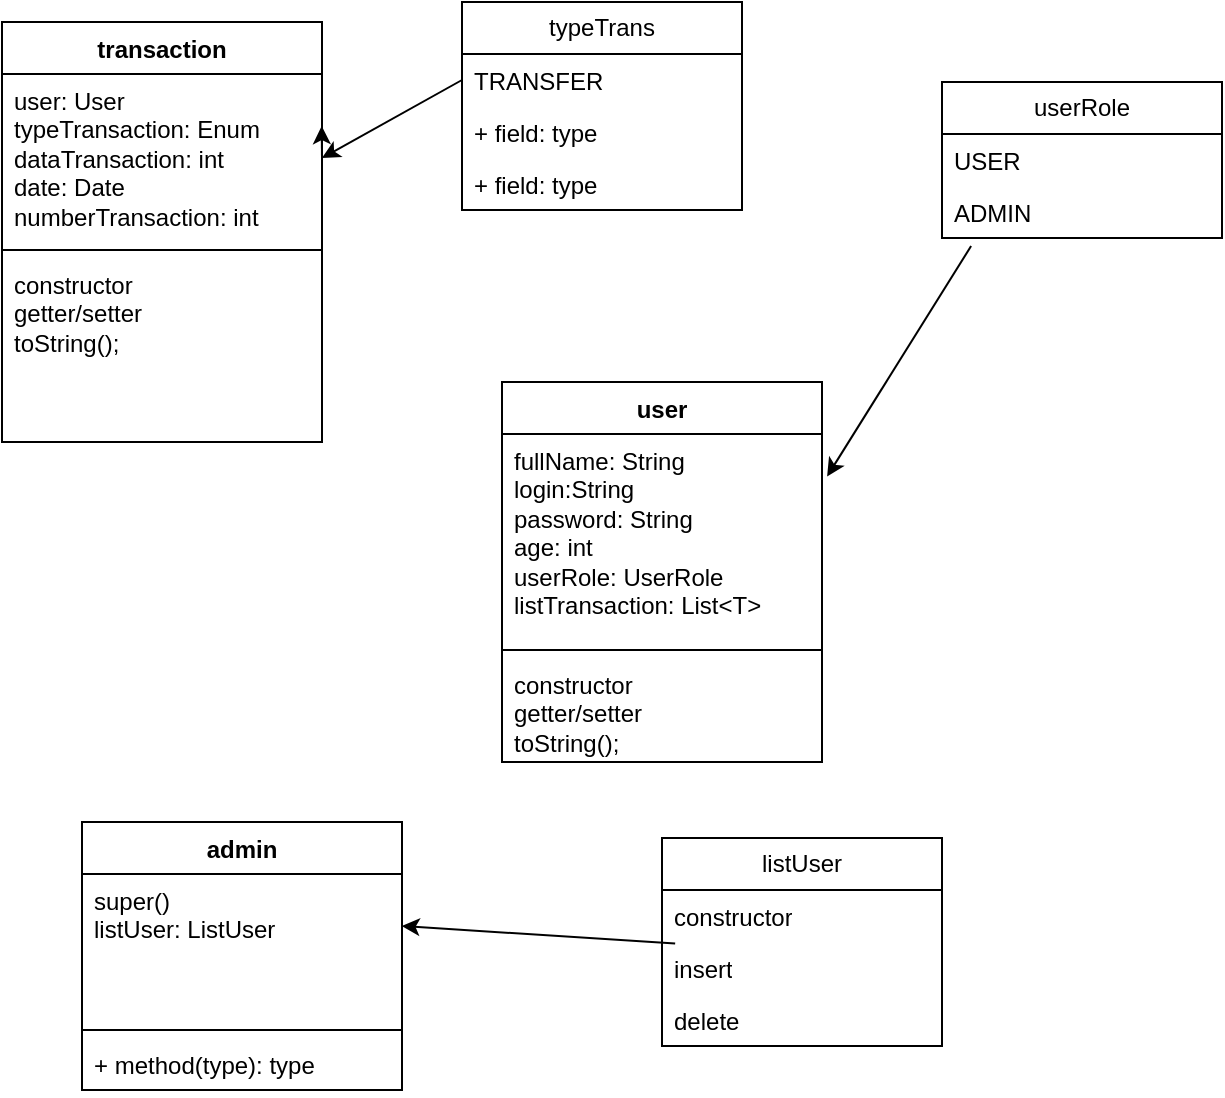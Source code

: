 <mxfile version="22.0.0" type="device">
  <diagram name="Страница — 1" id="Zg9HLRnK6rWxeKx_omo8">
    <mxGraphModel dx="777" dy="613" grid="1" gridSize="10" guides="1" tooltips="1" connect="1" arrows="1" fold="1" page="1" pageScale="1" pageWidth="827" pageHeight="1169" math="0" shadow="0">
      <root>
        <mxCell id="0" />
        <mxCell id="1" parent="0" />
        <mxCell id="xeBFjK0Q0adFYoCZOUP5-1" value="user" style="swimlane;fontStyle=1;align=center;verticalAlign=top;childLayout=stackLayout;horizontal=1;startSize=26;horizontalStack=0;resizeParent=1;resizeParentMax=0;resizeLast=0;collapsible=1;marginBottom=0;whiteSpace=wrap;html=1;" vertex="1" parent="1">
          <mxGeometry x="310" y="200" width="160" height="190" as="geometry" />
        </mxCell>
        <mxCell id="xeBFjK0Q0adFYoCZOUP5-2" value="fullName: String&lt;br&gt;login:String&lt;br&gt;password: String&lt;br&gt;age: int&lt;br&gt;userRole: UserRole&lt;br&gt;listTransaction: List&amp;lt;T&amp;gt;" style="text;strokeColor=none;fillColor=none;align=left;verticalAlign=top;spacingLeft=4;spacingRight=4;overflow=hidden;rotatable=0;points=[[0,0.5],[1,0.5]];portConstraint=eastwest;whiteSpace=wrap;html=1;" vertex="1" parent="xeBFjK0Q0adFYoCZOUP5-1">
          <mxGeometry y="26" width="160" height="104" as="geometry" />
        </mxCell>
        <mxCell id="xeBFjK0Q0adFYoCZOUP5-3" value="" style="line;strokeWidth=1;fillColor=none;align=left;verticalAlign=middle;spacingTop=-1;spacingLeft=3;spacingRight=3;rotatable=0;labelPosition=right;points=[];portConstraint=eastwest;strokeColor=inherit;" vertex="1" parent="xeBFjK0Q0adFYoCZOUP5-1">
          <mxGeometry y="130" width="160" height="8" as="geometry" />
        </mxCell>
        <mxCell id="xeBFjK0Q0adFYoCZOUP5-4" value="constructor&lt;br&gt;getter/setter&lt;br&gt;toString();&lt;br&gt;" style="text;strokeColor=none;fillColor=none;align=left;verticalAlign=top;spacingLeft=4;spacingRight=4;overflow=hidden;rotatable=0;points=[[0,0.5],[1,0.5]];portConstraint=eastwest;whiteSpace=wrap;html=1;" vertex="1" parent="xeBFjK0Q0adFYoCZOUP5-1">
          <mxGeometry y="138" width="160" height="52" as="geometry" />
        </mxCell>
        <mxCell id="xeBFjK0Q0adFYoCZOUP5-5" value="userRole" style="swimlane;fontStyle=0;childLayout=stackLayout;horizontal=1;startSize=26;fillColor=none;horizontalStack=0;resizeParent=1;resizeParentMax=0;resizeLast=0;collapsible=1;marginBottom=0;whiteSpace=wrap;html=1;" vertex="1" parent="1">
          <mxGeometry x="530" y="50" width="140" height="78" as="geometry" />
        </mxCell>
        <mxCell id="xeBFjK0Q0adFYoCZOUP5-6" value="USER" style="text;strokeColor=none;fillColor=none;align=left;verticalAlign=top;spacingLeft=4;spacingRight=4;overflow=hidden;rotatable=0;points=[[0,0.5],[1,0.5]];portConstraint=eastwest;whiteSpace=wrap;html=1;" vertex="1" parent="xeBFjK0Q0adFYoCZOUP5-5">
          <mxGeometry y="26" width="140" height="26" as="geometry" />
        </mxCell>
        <mxCell id="xeBFjK0Q0adFYoCZOUP5-7" value="ADMIN" style="text;strokeColor=none;fillColor=none;align=left;verticalAlign=top;spacingLeft=4;spacingRight=4;overflow=hidden;rotatable=0;points=[[0,0.5],[1,0.5]];portConstraint=eastwest;whiteSpace=wrap;html=1;" vertex="1" parent="xeBFjK0Q0adFYoCZOUP5-5">
          <mxGeometry y="52" width="140" height="26" as="geometry" />
        </mxCell>
        <mxCell id="xeBFjK0Q0adFYoCZOUP5-9" value="transaction" style="swimlane;fontStyle=1;align=center;verticalAlign=top;childLayout=stackLayout;horizontal=1;startSize=26;horizontalStack=0;resizeParent=1;resizeParentMax=0;resizeLast=0;collapsible=1;marginBottom=0;whiteSpace=wrap;html=1;" vertex="1" parent="1">
          <mxGeometry x="60" y="20" width="160" height="210" as="geometry" />
        </mxCell>
        <mxCell id="xeBFjK0Q0adFYoCZOUP5-10" value="user: User&lt;br&gt;typeTransaction: Enum&lt;br&gt;dataTransaction: int&lt;br&gt;date: Date&lt;br&gt;numberTransaction: int" style="text;strokeColor=none;fillColor=none;align=left;verticalAlign=top;spacingLeft=4;spacingRight=4;overflow=hidden;rotatable=0;points=[[0,0.5],[1,0.5]];portConstraint=eastwest;whiteSpace=wrap;html=1;" vertex="1" parent="xeBFjK0Q0adFYoCZOUP5-9">
          <mxGeometry y="26" width="160" height="84" as="geometry" />
        </mxCell>
        <mxCell id="xeBFjK0Q0adFYoCZOUP5-11" value="" style="line;strokeWidth=1;fillColor=none;align=left;verticalAlign=middle;spacingTop=-1;spacingLeft=3;spacingRight=3;rotatable=0;labelPosition=right;points=[];portConstraint=eastwest;strokeColor=inherit;" vertex="1" parent="xeBFjK0Q0adFYoCZOUP5-9">
          <mxGeometry y="110" width="160" height="8" as="geometry" />
        </mxCell>
        <mxCell id="xeBFjK0Q0adFYoCZOUP5-12" value="constructor&lt;br&gt;getter/setter&lt;br&gt;toString();" style="text;strokeColor=none;fillColor=none;align=left;verticalAlign=top;spacingLeft=4;spacingRight=4;overflow=hidden;rotatable=0;points=[[0,0.5],[1,0.5]];portConstraint=eastwest;whiteSpace=wrap;html=1;" vertex="1" parent="xeBFjK0Q0adFYoCZOUP5-9">
          <mxGeometry y="118" width="160" height="92" as="geometry" />
        </mxCell>
        <mxCell id="xeBFjK0Q0adFYoCZOUP5-18" style="edgeStyle=orthogonalEdgeStyle;rounded=0;orthogonalLoop=1;jettySize=auto;html=1;exitX=1;exitY=0.5;exitDx=0;exitDy=0;entryX=0.999;entryY=0.31;entryDx=0;entryDy=0;entryPerimeter=0;" edge="1" parent="xeBFjK0Q0adFYoCZOUP5-9" source="xeBFjK0Q0adFYoCZOUP5-10" target="xeBFjK0Q0adFYoCZOUP5-10">
          <mxGeometry relative="1" as="geometry" />
        </mxCell>
        <mxCell id="xeBFjK0Q0adFYoCZOUP5-13" value="typeTrans" style="swimlane;fontStyle=0;childLayout=stackLayout;horizontal=1;startSize=26;fillColor=none;horizontalStack=0;resizeParent=1;resizeParentMax=0;resizeLast=0;collapsible=1;marginBottom=0;whiteSpace=wrap;html=1;" vertex="1" parent="1">
          <mxGeometry x="290" y="10" width="140" height="104" as="geometry" />
        </mxCell>
        <mxCell id="xeBFjK0Q0adFYoCZOUP5-14" value="TRANSFER" style="text;strokeColor=none;fillColor=none;align=left;verticalAlign=top;spacingLeft=4;spacingRight=4;overflow=hidden;rotatable=0;points=[[0,0.5],[1,0.5]];portConstraint=eastwest;whiteSpace=wrap;html=1;" vertex="1" parent="xeBFjK0Q0adFYoCZOUP5-13">
          <mxGeometry y="26" width="140" height="26" as="geometry" />
        </mxCell>
        <mxCell id="xeBFjK0Q0adFYoCZOUP5-15" value="+ field: type" style="text;strokeColor=none;fillColor=none;align=left;verticalAlign=top;spacingLeft=4;spacingRight=4;overflow=hidden;rotatable=0;points=[[0,0.5],[1,0.5]];portConstraint=eastwest;whiteSpace=wrap;html=1;" vertex="1" parent="xeBFjK0Q0adFYoCZOUP5-13">
          <mxGeometry y="52" width="140" height="26" as="geometry" />
        </mxCell>
        <mxCell id="xeBFjK0Q0adFYoCZOUP5-16" value="+ field: type" style="text;strokeColor=none;fillColor=none;align=left;verticalAlign=top;spacingLeft=4;spacingRight=4;overflow=hidden;rotatable=0;points=[[0,0.5],[1,0.5]];portConstraint=eastwest;whiteSpace=wrap;html=1;" vertex="1" parent="xeBFjK0Q0adFYoCZOUP5-13">
          <mxGeometry y="78" width="140" height="26" as="geometry" />
        </mxCell>
        <mxCell id="xeBFjK0Q0adFYoCZOUP5-17" value="" style="endArrow=classic;html=1;rounded=0;entryX=1;entryY=0.5;entryDx=0;entryDy=0;exitX=0;exitY=0.5;exitDx=0;exitDy=0;" edge="1" parent="1" source="xeBFjK0Q0adFYoCZOUP5-14" target="xeBFjK0Q0adFYoCZOUP5-10">
          <mxGeometry width="50" height="50" relative="1" as="geometry">
            <mxPoint x="340" y="240" as="sourcePoint" />
            <mxPoint x="390" y="190" as="targetPoint" />
            <Array as="points" />
          </mxGeometry>
        </mxCell>
        <mxCell id="xeBFjK0Q0adFYoCZOUP5-19" value="" style="endArrow=classic;html=1;rounded=0;entryX=1.016;entryY=0.204;entryDx=0;entryDy=0;entryPerimeter=0;exitX=0.104;exitY=1.154;exitDx=0;exitDy=0;exitPerimeter=0;" edge="1" parent="1" source="xeBFjK0Q0adFYoCZOUP5-7" target="xeBFjK0Q0adFYoCZOUP5-2">
          <mxGeometry width="50" height="50" relative="1" as="geometry">
            <mxPoint x="560" y="200" as="sourcePoint" />
            <mxPoint x="610" y="150" as="targetPoint" />
          </mxGeometry>
        </mxCell>
        <mxCell id="xeBFjK0Q0adFYoCZOUP5-20" value="admin" style="swimlane;fontStyle=1;align=center;verticalAlign=top;childLayout=stackLayout;horizontal=1;startSize=26;horizontalStack=0;resizeParent=1;resizeParentMax=0;resizeLast=0;collapsible=1;marginBottom=0;whiteSpace=wrap;html=1;" vertex="1" parent="1">
          <mxGeometry x="100" y="420" width="160" height="134" as="geometry" />
        </mxCell>
        <mxCell id="xeBFjK0Q0adFYoCZOUP5-21" value="super()&lt;br&gt;listUser: ListUser" style="text;strokeColor=none;fillColor=none;align=left;verticalAlign=top;spacingLeft=4;spacingRight=4;overflow=hidden;rotatable=0;points=[[0,0.5],[1,0.5]];portConstraint=eastwest;whiteSpace=wrap;html=1;" vertex="1" parent="xeBFjK0Q0adFYoCZOUP5-20">
          <mxGeometry y="26" width="160" height="74" as="geometry" />
        </mxCell>
        <mxCell id="xeBFjK0Q0adFYoCZOUP5-22" value="" style="line;strokeWidth=1;fillColor=none;align=left;verticalAlign=middle;spacingTop=-1;spacingLeft=3;spacingRight=3;rotatable=0;labelPosition=right;points=[];portConstraint=eastwest;strokeColor=inherit;" vertex="1" parent="xeBFjK0Q0adFYoCZOUP5-20">
          <mxGeometry y="100" width="160" height="8" as="geometry" />
        </mxCell>
        <mxCell id="xeBFjK0Q0adFYoCZOUP5-23" value="+ method(type): type" style="text;strokeColor=none;fillColor=none;align=left;verticalAlign=top;spacingLeft=4;spacingRight=4;overflow=hidden;rotatable=0;points=[[0,0.5],[1,0.5]];portConstraint=eastwest;whiteSpace=wrap;html=1;" vertex="1" parent="xeBFjK0Q0adFYoCZOUP5-20">
          <mxGeometry y="108" width="160" height="26" as="geometry" />
        </mxCell>
        <mxCell id="xeBFjK0Q0adFYoCZOUP5-24" value="listUser" style="swimlane;fontStyle=0;childLayout=stackLayout;horizontal=1;startSize=26;fillColor=none;horizontalStack=0;resizeParent=1;resizeParentMax=0;resizeLast=0;collapsible=1;marginBottom=0;whiteSpace=wrap;html=1;" vertex="1" parent="1">
          <mxGeometry x="390" y="428" width="140" height="104" as="geometry" />
        </mxCell>
        <mxCell id="xeBFjK0Q0adFYoCZOUP5-25" value="constructor" style="text;strokeColor=none;fillColor=none;align=left;verticalAlign=top;spacingLeft=4;spacingRight=4;overflow=hidden;rotatable=0;points=[[0,0.5],[1,0.5]];portConstraint=eastwest;whiteSpace=wrap;html=1;" vertex="1" parent="xeBFjK0Q0adFYoCZOUP5-24">
          <mxGeometry y="26" width="140" height="26" as="geometry" />
        </mxCell>
        <mxCell id="xeBFjK0Q0adFYoCZOUP5-26" value="insert" style="text;strokeColor=none;fillColor=none;align=left;verticalAlign=top;spacingLeft=4;spacingRight=4;overflow=hidden;rotatable=0;points=[[0,0.5],[1,0.5]];portConstraint=eastwest;whiteSpace=wrap;html=1;" vertex="1" parent="xeBFjK0Q0adFYoCZOUP5-24">
          <mxGeometry y="52" width="140" height="26" as="geometry" />
        </mxCell>
        <mxCell id="xeBFjK0Q0adFYoCZOUP5-27" value="delete&lt;br&gt;" style="text;strokeColor=none;fillColor=none;align=left;verticalAlign=top;spacingLeft=4;spacingRight=4;overflow=hidden;rotatable=0;points=[[0,0.5],[1,0.5]];portConstraint=eastwest;whiteSpace=wrap;html=1;" vertex="1" parent="xeBFjK0Q0adFYoCZOUP5-24">
          <mxGeometry y="78" width="140" height="26" as="geometry" />
        </mxCell>
        <mxCell id="xeBFjK0Q0adFYoCZOUP5-28" value="" style="endArrow=classic;html=1;rounded=0;entryX=0.999;entryY=0.351;entryDx=0;entryDy=0;entryPerimeter=0;exitX=0.047;exitY=0.031;exitDx=0;exitDy=0;exitPerimeter=0;" edge="1" parent="1" source="xeBFjK0Q0adFYoCZOUP5-26" target="xeBFjK0Q0adFYoCZOUP5-21">
          <mxGeometry width="50" height="50" relative="1" as="geometry">
            <mxPoint x="310" y="530" as="sourcePoint" />
            <mxPoint x="360" y="480" as="targetPoint" />
          </mxGeometry>
        </mxCell>
      </root>
    </mxGraphModel>
  </diagram>
</mxfile>

